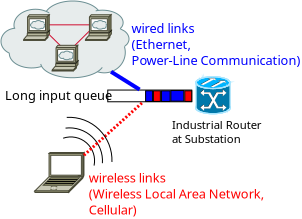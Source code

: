 <?xml version="1.0" encoding="UTF-8"?>
<dia:diagram xmlns:dia="http://www.lysator.liu.se/~alla/dia/">
  <dia:layer name="Background" visible="true" active="true">
    <dia:object type="Cisco - Optical Transport" version="1" id="O0">
      <dia:attribute name="obj_pos">
        <dia:point val="38.284,-9.806"/>
      </dia:attribute>
      <dia:attribute name="obj_bb">
        <dia:rectangle val="37.292,-10.798;40.982,-6.971"/>
      </dia:attribute>
      <dia:attribute name="meta">
        <dia:composite type="dict"/>
      </dia:attribute>
      <dia:attribute name="elem_corner">
        <dia:point val="38.284,-9.806"/>
      </dia:attribute>
      <dia:attribute name="elem_width">
        <dia:real val="1.712"/>
      </dia:attribute>
      <dia:attribute name="elem_height">
        <dia:real val="1.852"/>
      </dia:attribute>
      <dia:attribute name="line_width">
        <dia:real val="0.05"/>
      </dia:attribute>
      <dia:attribute name="line_colour">
        <dia:color val="#000000"/>
      </dia:attribute>
      <dia:attribute name="fill_colour">
        <dia:color val="#ffffff"/>
      </dia:attribute>
      <dia:attribute name="show_background">
        <dia:boolean val="true"/>
      </dia:attribute>
      <dia:attribute name="line_style">
        <dia:enum val="0"/>
        <dia:real val="1"/>
      </dia:attribute>
      <dia:attribute name="flip_horizontal">
        <dia:boolean val="false"/>
      </dia:attribute>
      <dia:attribute name="flip_vertical">
        <dia:boolean val="false"/>
      </dia:attribute>
      <dia:attribute name="subscale">
        <dia:real val="1"/>
      </dia:attribute>
    </dia:object>
    <dia:object type="Standard - Box" version="0" id="O1">
      <dia:attribute name="obj_pos">
        <dia:point val="33.876,-9.14"/>
      </dia:attribute>
      <dia:attribute name="obj_bb">
        <dia:rectangle val="33.85,-9.165;38.101,-8.529"/>
      </dia:attribute>
      <dia:attribute name="elem_corner">
        <dia:point val="33.876,-9.14"/>
      </dia:attribute>
      <dia:attribute name="elem_width">
        <dia:real val="4.2"/>
      </dia:attribute>
      <dia:attribute name="elem_height">
        <dia:real val="0.586"/>
      </dia:attribute>
      <dia:attribute name="border_width">
        <dia:real val="0.05"/>
      </dia:attribute>
      <dia:attribute name="show_background">
        <dia:boolean val="true"/>
      </dia:attribute>
    </dia:object>
    <dia:object type="Cisco - Laptop" version="1" id="O2">
      <dia:attribute name="obj_pos">
        <dia:point val="30.226,-6.018"/>
      </dia:attribute>
      <dia:attribute name="obj_bb">
        <dia:rectangle val="30.225,-6.019;32.688,-4.018"/>
      </dia:attribute>
      <dia:attribute name="meta">
        <dia:composite type="dict"/>
      </dia:attribute>
      <dia:attribute name="elem_corner">
        <dia:point val="30.226,-6.018"/>
      </dia:attribute>
      <dia:attribute name="elem_width">
        <dia:real val="2.461"/>
      </dia:attribute>
      <dia:attribute name="elem_height">
        <dia:real val="2"/>
      </dia:attribute>
      <dia:attribute name="line_width">
        <dia:real val="0.05"/>
      </dia:attribute>
      <dia:attribute name="line_colour">
        <dia:color val="#000000"/>
      </dia:attribute>
      <dia:attribute name="fill_colour">
        <dia:color val="#ffffff"/>
      </dia:attribute>
      <dia:attribute name="show_background">
        <dia:boolean val="true"/>
      </dia:attribute>
      <dia:attribute name="line_style">
        <dia:enum val="0"/>
        <dia:real val="1"/>
      </dia:attribute>
      <dia:attribute name="flip_horizontal">
        <dia:boolean val="false"/>
      </dia:attribute>
      <dia:attribute name="flip_vertical">
        <dia:boolean val="false"/>
      </dia:attribute>
      <dia:attribute name="subscale">
        <dia:real val="1"/>
      </dia:attribute>
    </dia:object>
    <dia:object type="Standard - Arc" version="0" id="O3">
      <dia:attribute name="obj_pos">
        <dia:point val="31.646,-6.732"/>
      </dia:attribute>
      <dia:attribute name="obj_bb">
        <dia:rectangle val="31.61,-6.82;33.242,-5.329"/>
      </dia:attribute>
      <dia:attribute name="conn_endpoints">
        <dia:point val="31.646,-6.732"/>
        <dia:point val="33.192,-5.364"/>
      </dia:attribute>
      <dia:attribute name="curve_distance">
        <dia:real val="-0.6"/>
      </dia:attribute>
      <dia:attribute name="line_width">
        <dia:real val="0.05"/>
      </dia:attribute>
    </dia:object>
    <dia:object type="Standard - Arc" version="0" id="O4">
      <dia:attribute name="obj_pos">
        <dia:point val="31.765,-7.237"/>
      </dia:attribute>
      <dia:attribute name="obj_bb">
        <dia:rectangle val="31.729,-7.274;33.643,-5.448"/>
      </dia:attribute>
      <dia:attribute name="conn_endpoints">
        <dia:point val="31.765,-7.237"/>
        <dia:point val="33.608,-5.483"/>
      </dia:attribute>
      <dia:attribute name="curve_distance">
        <dia:real val="-0.6"/>
      </dia:attribute>
      <dia:attribute name="line_width">
        <dia:real val="0.05"/>
      </dia:attribute>
    </dia:object>
    <dia:object type="Cisco - Web cluster" version="1" id="O5">
      <dia:attribute name="obj_pos">
        <dia:point val="28.539,-13.592"/>
      </dia:attribute>
      <dia:attribute name="obj_bb">
        <dia:rectangle val="28.539,-13.592;34.939,-9.756"/>
      </dia:attribute>
      <dia:attribute name="meta">
        <dia:composite type="dict"/>
      </dia:attribute>
      <dia:attribute name="elem_corner">
        <dia:point val="28.539,-13.592"/>
      </dia:attribute>
      <dia:attribute name="elem_width">
        <dia:real val="6.399"/>
      </dia:attribute>
      <dia:attribute name="elem_height">
        <dia:real val="3.836"/>
      </dia:attribute>
      <dia:attribute name="line_width">
        <dia:real val="0.05"/>
      </dia:attribute>
      <dia:attribute name="line_colour">
        <dia:color val="#000000"/>
      </dia:attribute>
      <dia:attribute name="fill_colour">
        <dia:color val="#ffffff"/>
      </dia:attribute>
      <dia:attribute name="show_background">
        <dia:boolean val="true"/>
      </dia:attribute>
      <dia:attribute name="line_style">
        <dia:enum val="0"/>
        <dia:real val="1"/>
      </dia:attribute>
      <dia:attribute name="flip_horizontal">
        <dia:boolean val="false"/>
      </dia:attribute>
      <dia:attribute name="flip_vertical">
        <dia:boolean val="false"/>
      </dia:attribute>
      <dia:attribute name="subscale">
        <dia:real val="1"/>
      </dia:attribute>
    </dia:object>
    <dia:object type="Standard - Line" version="0" id="O6">
      <dia:attribute name="obj_pos">
        <dia:point val="34.039,-10.056"/>
      </dia:attribute>
      <dia:attribute name="obj_bb">
        <dia:rectangle val="33.902,-10.194;35.605,-9.027"/>
      </dia:attribute>
      <dia:attribute name="conn_endpoints">
        <dia:point val="34.039,-10.056"/>
        <dia:point val="35.467,-9.165"/>
      </dia:attribute>
      <dia:attribute name="numcp">
        <dia:int val="1"/>
      </dia:attribute>
      <dia:attribute name="line_color">
        <dia:color val="#0000ff"/>
      </dia:attribute>
      <dia:attribute name="line_width">
        <dia:real val="0.2"/>
      </dia:attribute>
      <dia:connections>
        <dia:connection handle="0" to="O5" connection="10"/>
        <dia:connection handle="1" to="O1" connection="8"/>
      </dia:connections>
    </dia:object>
    <dia:object type="Standard - Line" version="0" id="O7">
      <dia:attribute name="obj_pos">
        <dia:point val="32.686,-5.882"/>
      </dia:attribute>
      <dia:attribute name="obj_bb">
        <dia:rectangle val="32.581,-8.638;35.732,-5.776"/>
      </dia:attribute>
      <dia:attribute name="conn_endpoints">
        <dia:point val="32.686,-5.882"/>
        <dia:point val="35.626,-8.532"/>
      </dia:attribute>
      <dia:attribute name="numcp">
        <dia:int val="1"/>
      </dia:attribute>
      <dia:attribute name="line_color">
        <dia:color val="#ff0000"/>
      </dia:attribute>
      <dia:attribute name="line_width">
        <dia:real val="0.15"/>
      </dia:attribute>
      <dia:attribute name="line_style">
        <dia:enum val="4"/>
      </dia:attribute>
      <dia:connections>
        <dia:connection handle="0" to="O2" connection="8"/>
        <dia:connection handle="1" to="O1" connection="8"/>
      </dia:connections>
    </dia:object>
    <dia:object type="Standard - Box" version="0" id="O8">
      <dia:attribute name="obj_pos">
        <dia:point val="37.727,-9.104"/>
      </dia:attribute>
      <dia:attribute name="obj_bb">
        <dia:rectangle val="37.703,-9.129;38.101,-8.546"/>
      </dia:attribute>
      <dia:attribute name="elem_corner">
        <dia:point val="37.727,-9.104"/>
      </dia:attribute>
      <dia:attribute name="elem_width">
        <dia:real val="0.348"/>
      </dia:attribute>
      <dia:attribute name="elem_height">
        <dia:real val="0.533"/>
      </dia:attribute>
      <dia:attribute name="border_width">
        <dia:real val="0.05"/>
      </dia:attribute>
      <dia:attribute name="inner_color">
        <dia:color val="#ff0000"/>
      </dia:attribute>
      <dia:attribute name="show_background">
        <dia:boolean val="true"/>
      </dia:attribute>
    </dia:object>
    <dia:object type="Standard - Box" version="0" id="O9">
      <dia:attribute name="obj_pos">
        <dia:point val="37.031,-9.115"/>
      </dia:attribute>
      <dia:attribute name="obj_bb">
        <dia:rectangle val="37.005,-9.14;37.703,-8.558"/>
      </dia:attribute>
      <dia:attribute name="elem_corner">
        <dia:point val="37.031,-9.115"/>
      </dia:attribute>
      <dia:attribute name="elem_width">
        <dia:real val="0.647"/>
      </dia:attribute>
      <dia:attribute name="elem_height">
        <dia:real val="0.533"/>
      </dia:attribute>
      <dia:attribute name="border_width">
        <dia:real val="0.05"/>
      </dia:attribute>
      <dia:attribute name="inner_color">
        <dia:color val="#0000ff"/>
      </dia:attribute>
      <dia:attribute name="show_background">
        <dia:boolean val="true"/>
      </dia:attribute>
    </dia:object>
    <dia:object type="Standard - Box" version="0" id="O10">
      <dia:attribute name="obj_pos">
        <dia:point val="36.56,-9.101"/>
      </dia:attribute>
      <dia:attribute name="obj_bb">
        <dia:rectangle val="36.535,-9.126;37.02,-8.543"/>
      </dia:attribute>
      <dia:attribute name="elem_corner">
        <dia:point val="36.56,-9.101"/>
      </dia:attribute>
      <dia:attribute name="elem_width">
        <dia:real val="0.435"/>
      </dia:attribute>
      <dia:attribute name="elem_height">
        <dia:real val="0.533"/>
      </dia:attribute>
      <dia:attribute name="border_width">
        <dia:real val="0.05"/>
      </dia:attribute>
      <dia:attribute name="inner_color">
        <dia:color val="#0000ff"/>
      </dia:attribute>
      <dia:attribute name="show_background">
        <dia:boolean val="true"/>
      </dia:attribute>
    </dia:object>
    <dia:object type="Standard - Box" version="0" id="O11">
      <dia:attribute name="obj_pos">
        <dia:point val="36.159,-9.102"/>
      </dia:attribute>
      <dia:attribute name="obj_bb">
        <dia:rectangle val="36.134,-9.127;36.532,-8.545"/>
      </dia:attribute>
      <dia:attribute name="elem_corner">
        <dia:point val="36.159,-9.102"/>
      </dia:attribute>
      <dia:attribute name="elem_width">
        <dia:real val="0.348"/>
      </dia:attribute>
      <dia:attribute name="elem_height">
        <dia:real val="0.533"/>
      </dia:attribute>
      <dia:attribute name="border_width">
        <dia:real val="0.05"/>
      </dia:attribute>
      <dia:attribute name="inner_color">
        <dia:color val="#ff0000"/>
      </dia:attribute>
      <dia:attribute name="show_background">
        <dia:boolean val="true"/>
      </dia:attribute>
    </dia:object>
    <dia:object type="Standard - Box" version="0" id="O12">
      <dia:attribute name="obj_pos">
        <dia:point val="35.768,-9.104"/>
      </dia:attribute>
      <dia:attribute name="obj_bb">
        <dia:rectangle val="35.743,-9.129;36.142,-8.546"/>
      </dia:attribute>
      <dia:attribute name="elem_corner">
        <dia:point val="35.768,-9.104"/>
      </dia:attribute>
      <dia:attribute name="elem_width">
        <dia:real val="0.348"/>
      </dia:attribute>
      <dia:attribute name="elem_height">
        <dia:real val="0.533"/>
      </dia:attribute>
      <dia:attribute name="border_width">
        <dia:real val="0.05"/>
      </dia:attribute>
      <dia:attribute name="inner_color">
        <dia:color val="#0000ff"/>
      </dia:attribute>
      <dia:attribute name="show_background">
        <dia:boolean val="true"/>
      </dia:attribute>
    </dia:object>
    <dia:object type="Standard - Text" version="1" id="O13">
      <dia:attribute name="obj_pos">
        <dia:point val="37.082,-7.195"/>
      </dia:attribute>
      <dia:attribute name="obj_bb">
        <dia:rectangle val="37.082,-7.778;41.294,-6.338"/>
      </dia:attribute>
      <dia:attribute name="text">
        <dia:composite type="text">
          <dia:attribute name="string">
            <dia:string>#Industrial Router
at Substation#</dia:string>
          </dia:attribute>
          <dia:attribute name="font">
            <dia:font family="sans" style="0" name="Helvetica"/>
          </dia:attribute>
          <dia:attribute name="height">
            <dia:real val="0.706"/>
          </dia:attribute>
          <dia:attribute name="pos">
            <dia:point val="37.082,-7.195"/>
          </dia:attribute>
          <dia:attribute name="color">
            <dia:color val="#000000"/>
          </dia:attribute>
          <dia:attribute name="alignment">
            <dia:enum val="0"/>
          </dia:attribute>
        </dia:composite>
      </dia:attribute>
      <dia:attribute name="valign">
        <dia:enum val="3"/>
      </dia:attribute>
    </dia:object>
    <dia:object type="Standard - Text" version="1" id="O14">
      <dia:attribute name="obj_pos">
        <dia:point val="35.063,-11.992"/>
      </dia:attribute>
      <dia:attribute name="obj_bb">
        <dia:rectangle val="35.044,-12.651;43.011,-10.221"/>
      </dia:attribute>
      <dia:attribute name="text">
        <dia:composite type="text">
          <dia:attribute name="string">
            <dia:string>#wired links
(Ethernet, 
Power-Line Communication)#</dia:string>
          </dia:attribute>
          <dia:attribute name="font">
            <dia:font family="sans" style="0" name="Helvetica"/>
          </dia:attribute>
          <dia:attribute name="height">
            <dia:real val="0.8"/>
          </dia:attribute>
          <dia:attribute name="pos">
            <dia:point val="35.063,-11.992"/>
          </dia:attribute>
          <dia:attribute name="color">
            <dia:color val="#0000ff"/>
          </dia:attribute>
          <dia:attribute name="alignment">
            <dia:enum val="0"/>
          </dia:attribute>
        </dia:composite>
      </dia:attribute>
      <dia:attribute name="valign">
        <dia:enum val="3"/>
      </dia:attribute>
    </dia:object>
    <dia:object type="Standard - Text" version="1" id="O15">
      <dia:attribute name="obj_pos">
        <dia:point val="32.93,-4.517"/>
      </dia:attribute>
      <dia:attribute name="obj_bb">
        <dia:rectangle val="32.93,-5.177;41.419,-2.746"/>
      </dia:attribute>
      <dia:attribute name="text">
        <dia:composite type="text">
          <dia:attribute name="string">
            <dia:string>#wireless links
(Wireless Local Area Network,
Cellular)#</dia:string>
          </dia:attribute>
          <dia:attribute name="font">
            <dia:font family="sans" style="0" name="Helvetica"/>
          </dia:attribute>
          <dia:attribute name="height">
            <dia:real val="0.8"/>
          </dia:attribute>
          <dia:attribute name="pos">
            <dia:point val="32.93,-4.517"/>
          </dia:attribute>
          <dia:attribute name="color">
            <dia:color val="#ff0000"/>
          </dia:attribute>
          <dia:attribute name="alignment">
            <dia:enum val="0"/>
          </dia:attribute>
        </dia:composite>
      </dia:attribute>
      <dia:attribute name="valign">
        <dia:enum val="3"/>
      </dia:attribute>
    </dia:object>
    <dia:object type="Standard - Text" version="1" id="O16">
      <dia:attribute name="obj_pos">
        <dia:point val="28.737,-8.64"/>
      </dia:attribute>
      <dia:attribute name="obj_bb">
        <dia:rectangle val="28.737,-9.28;33.692,-8.507"/>
      </dia:attribute>
      <dia:attribute name="text">
        <dia:composite type="text">
          <dia:attribute name="string">
            <dia:string>#Long input queue#</dia:string>
          </dia:attribute>
          <dia:attribute name="font">
            <dia:font family="sans" style="0" name="Helvetica"/>
          </dia:attribute>
          <dia:attribute name="height">
            <dia:real val="0.8"/>
          </dia:attribute>
          <dia:attribute name="pos">
            <dia:point val="28.737,-8.64"/>
          </dia:attribute>
          <dia:attribute name="color">
            <dia:color val="#000000"/>
          </dia:attribute>
          <dia:attribute name="alignment">
            <dia:enum val="0"/>
          </dia:attribute>
        </dia:composite>
      </dia:attribute>
      <dia:attribute name="valign">
        <dia:enum val="3"/>
      </dia:attribute>
    </dia:object>
    <dia:object type="Standard - Arc" version="0" id="O17">
      <dia:attribute name="obj_pos">
        <dia:point val="31.825,-7.774"/>
      </dia:attribute>
      <dia:attribute name="obj_bb">
        <dia:rectangle val="31.79,-7.809;34.12,-5.509"/>
      </dia:attribute>
      <dia:attribute name="conn_endpoints">
        <dia:point val="31.825,-7.774"/>
        <dia:point val="34.085,-5.544"/>
      </dia:attribute>
      <dia:attribute name="curve_distance">
        <dia:real val="-0.704"/>
      </dia:attribute>
      <dia:attribute name="line_width">
        <dia:real val="0.05"/>
      </dia:attribute>
    </dia:object>
  </dia:layer>
</dia:diagram>
